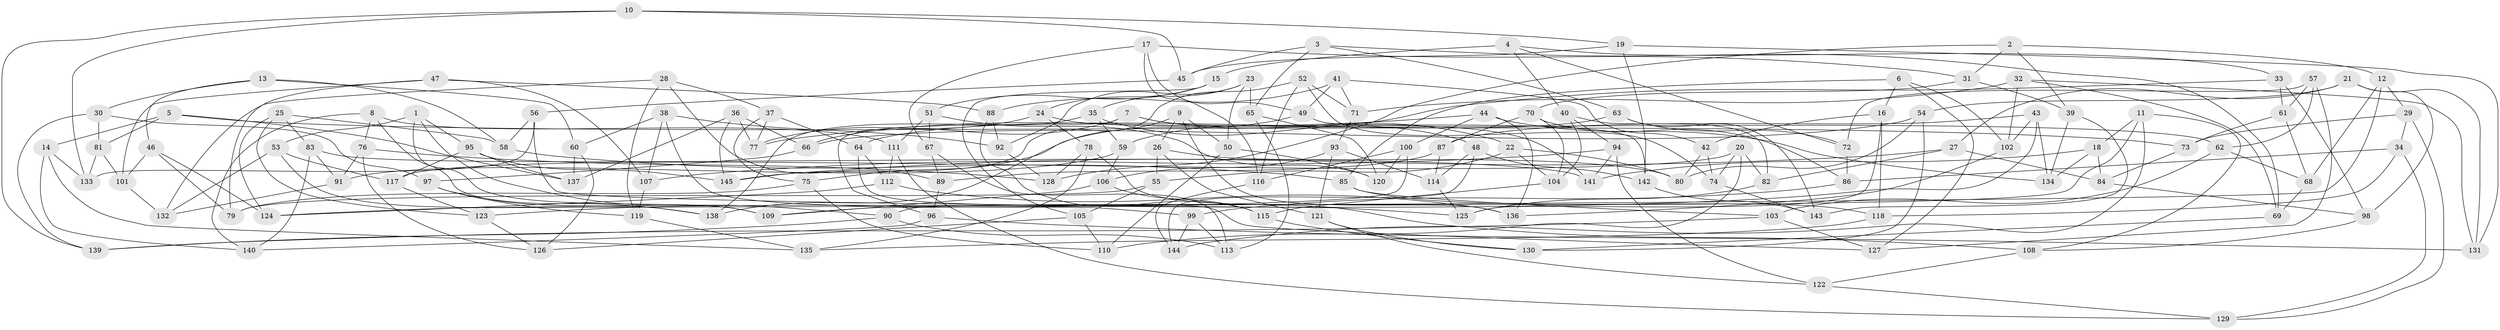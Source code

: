 // Generated by graph-tools (version 1.1) at 2025/38/03/09/25 02:38:15]
// undirected, 145 vertices, 290 edges
graph export_dot {
graph [start="1"]
  node [color=gray90,style=filled];
  1;
  2;
  3;
  4;
  5;
  6;
  7;
  8;
  9;
  10;
  11;
  12;
  13;
  14;
  15;
  16;
  17;
  18;
  19;
  20;
  21;
  22;
  23;
  24;
  25;
  26;
  27;
  28;
  29;
  30;
  31;
  32;
  33;
  34;
  35;
  36;
  37;
  38;
  39;
  40;
  41;
  42;
  43;
  44;
  45;
  46;
  47;
  48;
  49;
  50;
  51;
  52;
  53;
  54;
  55;
  56;
  57;
  58;
  59;
  60;
  61;
  62;
  63;
  64;
  65;
  66;
  67;
  68;
  69;
  70;
  71;
  72;
  73;
  74;
  75;
  76;
  77;
  78;
  79;
  80;
  81;
  82;
  83;
  84;
  85;
  86;
  87;
  88;
  89;
  90;
  91;
  92;
  93;
  94;
  95;
  96;
  97;
  98;
  99;
  100;
  101;
  102;
  103;
  104;
  105;
  106;
  107;
  108;
  109;
  110;
  111;
  112;
  113;
  114;
  115;
  116;
  117;
  118;
  119;
  120;
  121;
  122;
  123;
  124;
  125;
  126;
  127;
  128;
  129;
  130;
  131;
  132;
  133;
  134;
  135;
  136;
  137;
  138;
  139;
  140;
  141;
  142;
  143;
  144;
  145;
  1 -- 53;
  1 -- 90;
  1 -- 109;
  1 -- 95;
  2 -- 12;
  2 -- 128;
  2 -- 39;
  2 -- 31;
  3 -- 69;
  3 -- 63;
  3 -- 45;
  3 -- 65;
  4 -- 33;
  4 -- 72;
  4 -- 15;
  4 -- 40;
  5 -- 137;
  5 -- 81;
  5 -- 14;
  5 -- 73;
  6 -- 85;
  6 -- 127;
  6 -- 16;
  6 -- 102;
  7 -- 66;
  7 -- 141;
  7 -- 96;
  7 -- 22;
  8 -- 140;
  8 -- 76;
  8 -- 111;
  8 -- 109;
  9 -- 136;
  9 -- 138;
  9 -- 50;
  9 -- 26;
  10 -- 139;
  10 -- 133;
  10 -- 45;
  10 -- 19;
  11 -- 144;
  11 -- 90;
  11 -- 18;
  11 -- 108;
  12 -- 29;
  12 -- 68;
  12 -- 124;
  13 -- 30;
  13 -- 58;
  13 -- 46;
  13 -- 60;
  14 -- 140;
  14 -- 135;
  14 -- 133;
  15 -- 51;
  15 -- 24;
  15 -- 105;
  16 -- 118;
  16 -- 125;
  16 -- 42;
  17 -- 67;
  17 -- 31;
  17 -- 116;
  17 -- 49;
  18 -- 84;
  18 -- 141;
  18 -- 134;
  19 -- 45;
  19 -- 142;
  19 -- 131;
  20 -- 82;
  20 -- 110;
  20 -- 74;
  20 -- 117;
  21 -- 131;
  21 -- 27;
  21 -- 98;
  21 -- 54;
  22 -- 80;
  22 -- 104;
  22 -- 55;
  23 -- 35;
  23 -- 50;
  23 -- 65;
  23 -- 92;
  24 -- 77;
  24 -- 62;
  24 -- 78;
  25 -- 123;
  25 -- 124;
  25 -- 58;
  25 -- 83;
  26 -- 55;
  26 -- 80;
  26 -- 121;
  27 -- 84;
  27 -- 145;
  27 -- 82;
  28 -- 132;
  28 -- 37;
  28 -- 119;
  28 -- 89;
  29 -- 129;
  29 -- 73;
  29 -- 34;
  30 -- 139;
  30 -- 81;
  30 -- 97;
  31 -- 70;
  31 -- 39;
  32 -- 102;
  32 -- 131;
  32 -- 69;
  32 -- 71;
  33 -- 61;
  33 -- 98;
  33 -- 59;
  34 -- 118;
  34 -- 86;
  34 -- 129;
  35 -- 59;
  35 -- 138;
  35 -- 48;
  36 -- 77;
  36 -- 66;
  36 -- 137;
  36 -- 145;
  37 -- 75;
  37 -- 77;
  37 -- 64;
  38 -- 107;
  38 -- 99;
  38 -- 60;
  38 -- 92;
  39 -- 134;
  39 -- 143;
  40 -- 94;
  40 -- 82;
  40 -- 104;
  41 -- 88;
  41 -- 42;
  41 -- 71;
  41 -- 49;
  42 -- 74;
  42 -- 80;
  43 -- 134;
  43 -- 123;
  43 -- 87;
  43 -- 102;
  44 -- 100;
  44 -- 136;
  44 -- 134;
  44 -- 77;
  45 -- 56;
  46 -- 79;
  46 -- 124;
  46 -- 101;
  47 -- 107;
  47 -- 79;
  47 -- 101;
  47 -- 88;
  48 -- 142;
  48 -- 144;
  48 -- 114;
  49 -- 142;
  49 -- 75;
  50 -- 110;
  50 -- 120;
  51 -- 120;
  51 -- 111;
  51 -- 67;
  52 -- 71;
  52 -- 116;
  52 -- 74;
  52 -- 145;
  53 -- 138;
  53 -- 132;
  53 -- 117;
  54 -- 130;
  54 -- 80;
  54 -- 66;
  55 -- 105;
  55 -- 79;
  56 -- 58;
  56 -- 133;
  56 -- 125;
  57 -- 127;
  57 -- 62;
  57 -- 72;
  57 -- 61;
  58 -- 85;
  59 -- 91;
  59 -- 106;
  60 -- 126;
  60 -- 137;
  61 -- 68;
  61 -- 73;
  62 -- 68;
  62 -- 103;
  63 -- 72;
  63 -- 143;
  63 -- 64;
  64 -- 112;
  64 -- 127;
  65 -- 113;
  65 -- 120;
  66 -- 97;
  67 -- 113;
  67 -- 89;
  68 -- 69;
  69 -- 130;
  70 -- 87;
  70 -- 86;
  70 -- 104;
  71 -- 93;
  72 -- 86;
  73 -- 84;
  74 -- 143;
  75 -- 110;
  75 -- 79;
  76 -- 91;
  76 -- 126;
  76 -- 128;
  78 -- 108;
  78 -- 135;
  78 -- 128;
  81 -- 101;
  81 -- 133;
  82 -- 125;
  83 -- 141;
  83 -- 140;
  83 -- 91;
  84 -- 98;
  85 -- 103;
  85 -- 118;
  86 -- 99;
  87 -- 89;
  87 -- 114;
  88 -- 92;
  88 -- 115;
  89 -- 96;
  90 -- 139;
  90 -- 113;
  91 -- 132;
  92 -- 128;
  93 -- 114;
  93 -- 106;
  93 -- 121;
  94 -- 141;
  94 -- 122;
  94 -- 107;
  95 -- 137;
  95 -- 145;
  95 -- 117;
  96 -- 140;
  96 -- 131;
  97 -- 119;
  97 -- 138;
  98 -- 108;
  99 -- 144;
  99 -- 113;
  100 -- 109;
  100 -- 116;
  100 -- 120;
  101 -- 132;
  102 -- 136;
  103 -- 139;
  103 -- 127;
  104 -- 115;
  105 -- 126;
  105 -- 110;
  106 -- 115;
  106 -- 109;
  107 -- 119;
  108 -- 122;
  111 -- 129;
  111 -- 112;
  112 -- 124;
  112 -- 136;
  114 -- 125;
  115 -- 130;
  116 -- 144;
  117 -- 123;
  118 -- 135;
  119 -- 135;
  121 -- 122;
  121 -- 130;
  122 -- 129;
  123 -- 126;
  142 -- 143;
}
